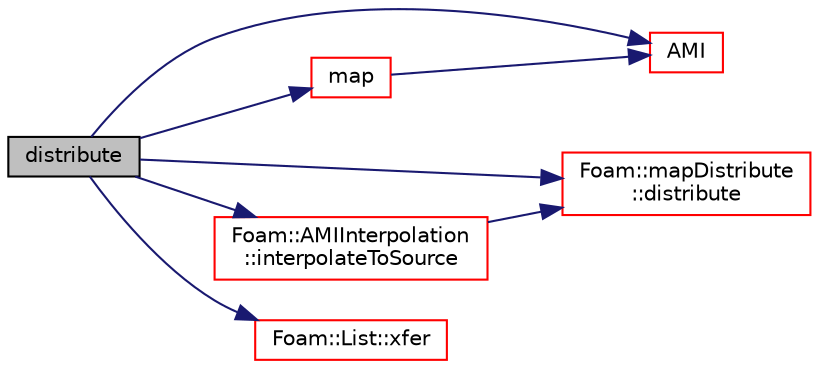 digraph "distribute"
{
  bgcolor="transparent";
  edge [fontname="Helvetica",fontsize="10",labelfontname="Helvetica",labelfontsize="10"];
  node [fontname="Helvetica",fontsize="10",shape=record];
  rankdir="LR";
  Node1 [label="distribute",height=0.2,width=0.4,color="black", fillcolor="grey75", style="filled", fontcolor="black"];
  Node1 -> Node2 [color="midnightblue",fontsize="10",style="solid",fontname="Helvetica"];
  Node2 [label="AMI",height=0.2,width=0.4,color="red",URL="$a01421.html#ae9c160e9bf289b484e4046ee8845267c",tooltip="Return reference to the AMI interpolator. "];
  Node1 -> Node3 [color="midnightblue",fontsize="10",style="solid",fontname="Helvetica"];
  Node3 [label="Foam::mapDistribute\l::distribute",height=0.2,width=0.4,color="red",URL="$a01403.html#a33e0f8481eb68bf011731ec98e8f7c65",tooltip="Distribute data. Note:schedule only used for Pstream::scheduled. "];
  Node1 -> Node4 [color="midnightblue",fontsize="10",style="solid",fontname="Helvetica"];
  Node4 [label="Foam::AMIInterpolation\l::interpolateToSource",height=0.2,width=0.4,color="red",URL="$a00048.html#a5f6817e7750545ec2a1b63b1c5b90a13",tooltip="Interpolate from target to source with supplied op. "];
  Node4 -> Node3 [color="midnightblue",fontsize="10",style="solid",fontname="Helvetica"];
  Node1 -> Node5 [color="midnightblue",fontsize="10",style="solid",fontname="Helvetica"];
  Node5 [label="map",height=0.2,width=0.4,color="red",URL="$a01421.html#a1bdce5cba244d04dcd8c8f536f465c4b",tooltip="Return reference to the parallel distribution map. "];
  Node5 -> Node2 [color="midnightblue",fontsize="10",style="solid",fontname="Helvetica"];
  Node1 -> Node6 [color="midnightblue",fontsize="10",style="solid",fontname="Helvetica"];
  Node6 [label="Foam::List::xfer",height=0.2,width=0.4,color="red",URL="$a01364.html#a48f43ee271fb2edb0fb241b72af0e59c",tooltip="Transfer contents to the Xfer container. "];
}
